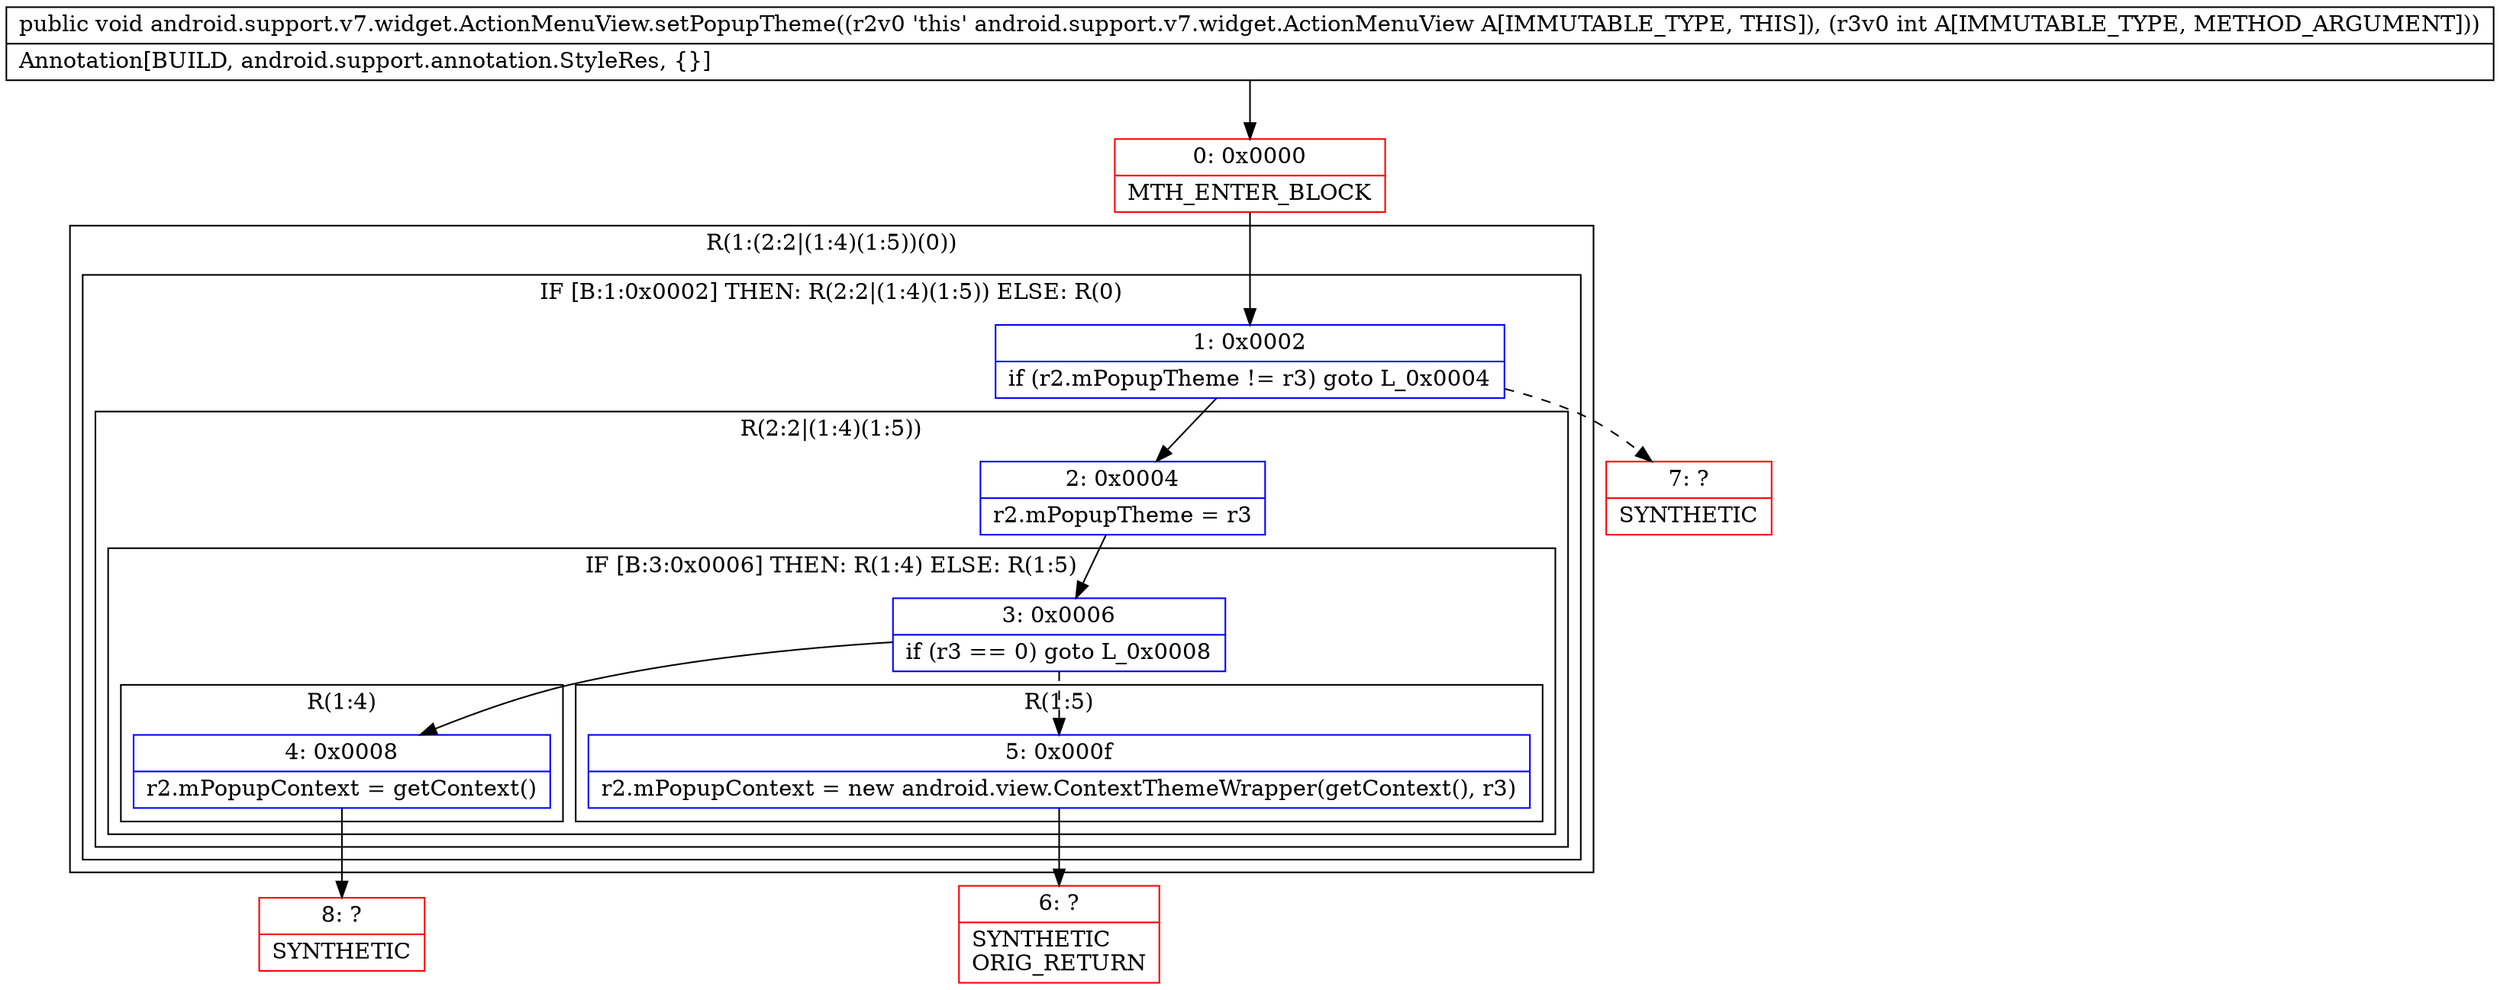 digraph "CFG forandroid.support.v7.widget.ActionMenuView.setPopupTheme(I)V" {
subgraph cluster_Region_1671740803 {
label = "R(1:(2:2|(1:4)(1:5))(0))";
node [shape=record,color=blue];
subgraph cluster_IfRegion_1579801413 {
label = "IF [B:1:0x0002] THEN: R(2:2|(1:4)(1:5)) ELSE: R(0)";
node [shape=record,color=blue];
Node_1 [shape=record,label="{1\:\ 0x0002|if (r2.mPopupTheme != r3) goto L_0x0004\l}"];
subgraph cluster_Region_1460748160 {
label = "R(2:2|(1:4)(1:5))";
node [shape=record,color=blue];
Node_2 [shape=record,label="{2\:\ 0x0004|r2.mPopupTheme = r3\l}"];
subgraph cluster_IfRegion_839906372 {
label = "IF [B:3:0x0006] THEN: R(1:4) ELSE: R(1:5)";
node [shape=record,color=blue];
Node_3 [shape=record,label="{3\:\ 0x0006|if (r3 == 0) goto L_0x0008\l}"];
subgraph cluster_Region_1954615075 {
label = "R(1:4)";
node [shape=record,color=blue];
Node_4 [shape=record,label="{4\:\ 0x0008|r2.mPopupContext = getContext()\l}"];
}
subgraph cluster_Region_1684144389 {
label = "R(1:5)";
node [shape=record,color=blue];
Node_5 [shape=record,label="{5\:\ 0x000f|r2.mPopupContext = new android.view.ContextThemeWrapper(getContext(), r3)\l}"];
}
}
}
subgraph cluster_Region_978444086 {
label = "R(0)";
node [shape=record,color=blue];
}
}
}
Node_0 [shape=record,color=red,label="{0\:\ 0x0000|MTH_ENTER_BLOCK\l}"];
Node_6 [shape=record,color=red,label="{6\:\ ?|SYNTHETIC\lORIG_RETURN\l}"];
Node_7 [shape=record,color=red,label="{7\:\ ?|SYNTHETIC\l}"];
Node_8 [shape=record,color=red,label="{8\:\ ?|SYNTHETIC\l}"];
MethodNode[shape=record,label="{public void android.support.v7.widget.ActionMenuView.setPopupTheme((r2v0 'this' android.support.v7.widget.ActionMenuView A[IMMUTABLE_TYPE, THIS]), (r3v0 int A[IMMUTABLE_TYPE, METHOD_ARGUMENT]))  | Annotation[BUILD, android.support.annotation.StyleRes, \{\}]\l}"];
MethodNode -> Node_0;
Node_1 -> Node_2;
Node_1 -> Node_7[style=dashed];
Node_2 -> Node_3;
Node_3 -> Node_4;
Node_3 -> Node_5[style=dashed];
Node_4 -> Node_8;
Node_5 -> Node_6;
Node_0 -> Node_1;
}

